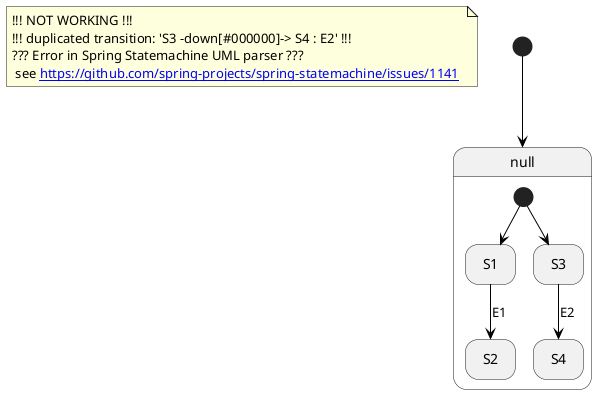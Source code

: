 @startuml
note "!!! NOT WORKING !!!\n!!! duplicated transition: 'S3 -down[#000000]-> S4 : E2' !!!\n??? Error in Spring Statemachine UML parser ???\n see [[https://github.com/spring-projects/spring-statemachine/issues/1141]] " as NOT_WORKING
'https://plantuml.com/state-diagram

'hide description area for state without description
hide empty description

state null  {
  state S1
  state S2


  [*] -[#000000]-> S1
  S1 -down[#000000]-> S2 : E1
  state S3
  state S4


  [*] -[#000000]-> S3
  S3 -down[#000000]-> S4 : E2
}


[*] -[#000000]-> null

@enduml